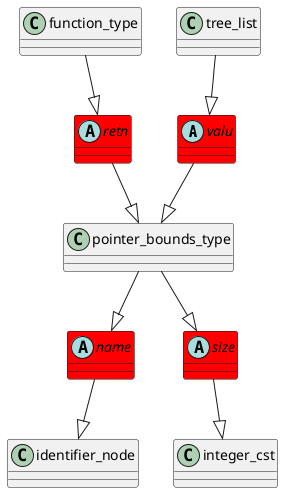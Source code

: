 @startuml
abstract class	valu	 #red	
valu	 --|> 	pointer_bounds_type	
tree_list	 --|> 	valu	
abstract class	name	 #red	
name	 --|> 	identifier_node	
pointer_bounds_type	 --|> 	name	
abstract class	size	 #red	
size	 --|> 	integer_cst	
pointer_bounds_type	 --|> 	size	
abstract class	retn	 #red	
retn	 --|> 	pointer_bounds_type	
function_type	 --|> 	retn	
@enduml
